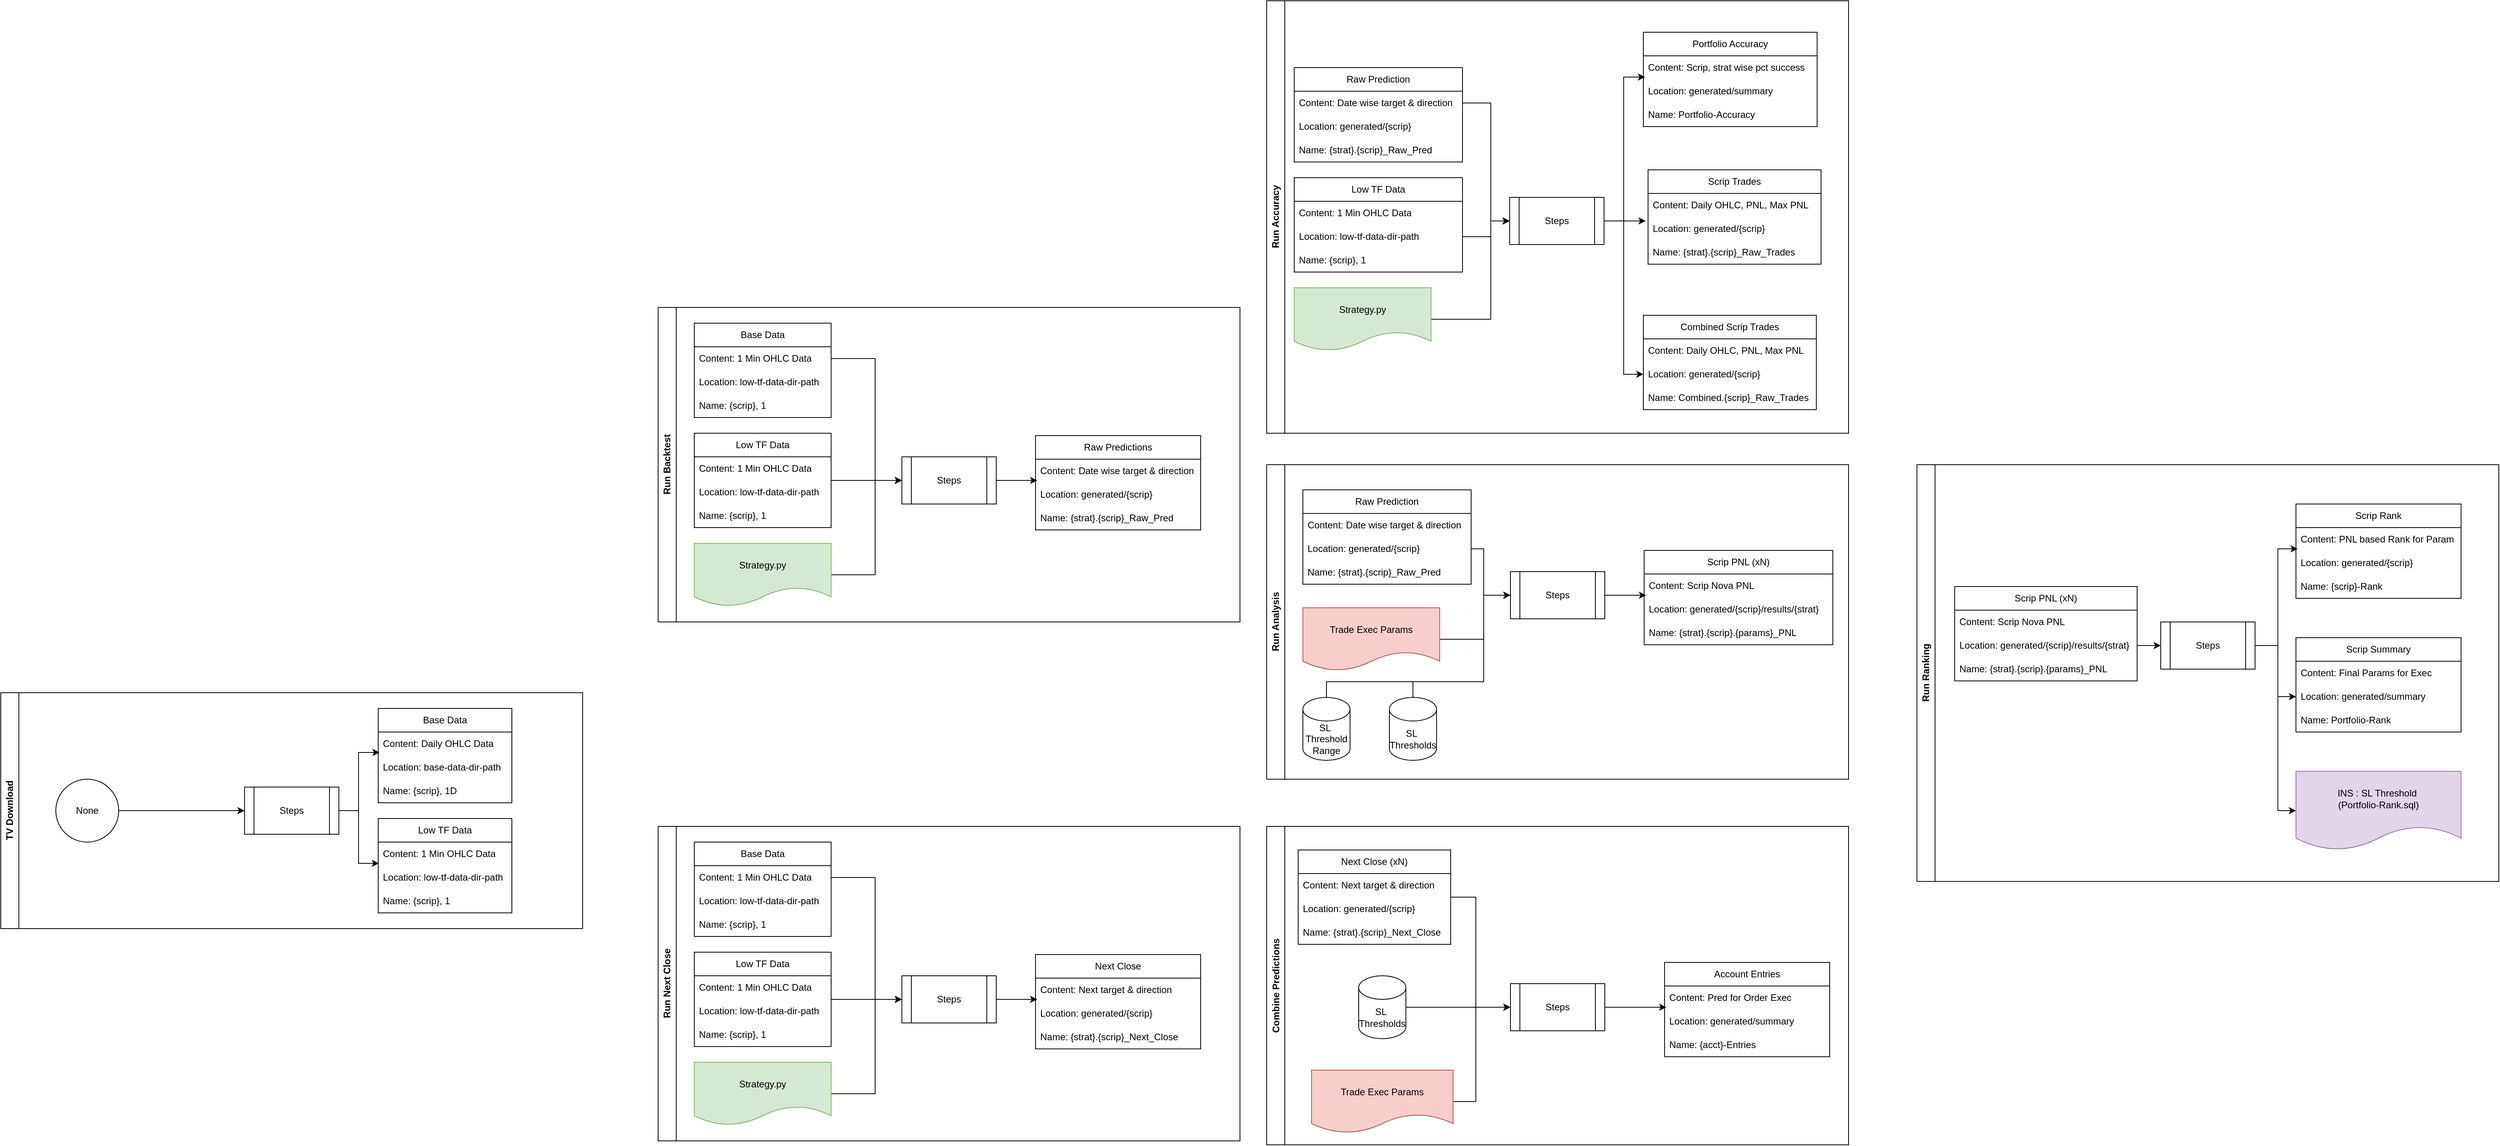 <mxfile version="22.0.8" type="github" pages="2">
  <diagram name="Trade Exec App" id="-jNobJOiH2ZBGITwDeoM">
    <mxGraphModel dx="1809" dy="2243" grid="1" gridSize="10" guides="1" tooltips="1" connect="1" arrows="1" fold="1" page="1" pageScale="1" pageWidth="827" pageHeight="1169" math="0" shadow="0">
      <root>
        <mxCell id="0" />
        <mxCell id="1" parent="0" />
        <mxCell id="wgQlKjgA8KwrXLoBbIsE-9" value="TV Download" style="swimlane;horizontal=0;whiteSpace=wrap;html=1;startSize=23;" parent="1" vertex="1">
          <mxGeometry x="44" y="330" width="740" height="300" as="geometry" />
        </mxCell>
        <mxCell id="wgQlKjgA8KwrXLoBbIsE-10" value="Base Data" style="swimlane;fontStyle=0;childLayout=stackLayout;horizontal=1;startSize=30;horizontalStack=0;resizeParent=1;resizeParentMax=0;resizeLast=0;collapsible=1;marginBottom=0;whiteSpace=wrap;html=1;" parent="wgQlKjgA8KwrXLoBbIsE-9" vertex="1">
          <mxGeometry x="480" y="20" width="170" height="120" as="geometry" />
        </mxCell>
        <mxCell id="wgQlKjgA8KwrXLoBbIsE-11" value="Content: Daily OHLC Data" style="text;strokeColor=none;fillColor=none;align=left;verticalAlign=middle;spacingLeft=4;spacingRight=4;overflow=hidden;points=[[0,0.5],[1,0.5]];portConstraint=eastwest;rotatable=0;whiteSpace=wrap;html=1;" parent="wgQlKjgA8KwrXLoBbIsE-10" vertex="1">
          <mxGeometry y="30" width="170" height="30" as="geometry" />
        </mxCell>
        <mxCell id="wgQlKjgA8KwrXLoBbIsE-12" value="Location:&amp;nbsp;base-data-dir-path" style="text;strokeColor=none;fillColor=none;align=left;verticalAlign=middle;spacingLeft=4;spacingRight=4;overflow=hidden;points=[[0,0.5],[1,0.5]];portConstraint=eastwest;rotatable=0;whiteSpace=wrap;html=1;" parent="wgQlKjgA8KwrXLoBbIsE-10" vertex="1">
          <mxGeometry y="60" width="170" height="30" as="geometry" />
        </mxCell>
        <mxCell id="wgQlKjgA8KwrXLoBbIsE-13" value="Name: {scrip}, 1D" style="text;strokeColor=none;fillColor=none;align=left;verticalAlign=middle;spacingLeft=4;spacingRight=4;overflow=hidden;points=[[0,0.5],[1,0.5]];portConstraint=eastwest;rotatable=0;whiteSpace=wrap;html=1;" parent="wgQlKjgA8KwrXLoBbIsE-10" vertex="1">
          <mxGeometry y="90" width="170" height="30" as="geometry" />
        </mxCell>
        <mxCell id="wgQlKjgA8KwrXLoBbIsE-14" value="Low TF Data" style="swimlane;fontStyle=0;childLayout=stackLayout;horizontal=1;startSize=30;horizontalStack=0;resizeParent=1;resizeParentMax=0;resizeLast=0;collapsible=1;marginBottom=0;whiteSpace=wrap;html=1;" parent="wgQlKjgA8KwrXLoBbIsE-9" vertex="1">
          <mxGeometry x="480" y="160" width="170" height="120" as="geometry" />
        </mxCell>
        <mxCell id="wgQlKjgA8KwrXLoBbIsE-15" value="Content: 1 Min OHLC Data" style="text;strokeColor=none;fillColor=none;align=left;verticalAlign=middle;spacingLeft=4;spacingRight=4;overflow=hidden;points=[[0,0.5],[1,0.5]];portConstraint=eastwest;rotatable=0;whiteSpace=wrap;html=1;" parent="wgQlKjgA8KwrXLoBbIsE-14" vertex="1">
          <mxGeometry y="30" width="170" height="30" as="geometry" />
        </mxCell>
        <mxCell id="wgQlKjgA8KwrXLoBbIsE-16" value="Location:&amp;nbsp;low-tf-data-dir-path" style="text;strokeColor=none;fillColor=none;align=left;verticalAlign=middle;spacingLeft=4;spacingRight=4;overflow=hidden;points=[[0,0.5],[1,0.5]];portConstraint=eastwest;rotatable=0;whiteSpace=wrap;html=1;" parent="wgQlKjgA8KwrXLoBbIsE-14" vertex="1">
          <mxGeometry y="60" width="170" height="30" as="geometry" />
        </mxCell>
        <mxCell id="wgQlKjgA8KwrXLoBbIsE-17" value="Name: {scrip}, 1" style="text;strokeColor=none;fillColor=none;align=left;verticalAlign=middle;spacingLeft=4;spacingRight=4;overflow=hidden;points=[[0,0.5],[1,0.5]];portConstraint=eastwest;rotatable=0;whiteSpace=wrap;html=1;" parent="wgQlKjgA8KwrXLoBbIsE-14" vertex="1">
          <mxGeometry y="90" width="170" height="30" as="geometry" />
        </mxCell>
        <mxCell id="wgQlKjgA8KwrXLoBbIsE-4" style="edgeStyle=orthogonalEdgeStyle;rounded=0;orthogonalLoop=1;jettySize=auto;html=1;entryX=0;entryY=0.5;entryDx=0;entryDy=0;" parent="wgQlKjgA8KwrXLoBbIsE-9" source="wgQlKjgA8KwrXLoBbIsE-3" target="wgQlKjgA8KwrXLoBbIsE-46" edge="1">
          <mxGeometry relative="1" as="geometry">
            <mxPoint x="326" y="150" as="targetPoint" />
          </mxGeometry>
        </mxCell>
        <mxCell id="wgQlKjgA8KwrXLoBbIsE-3" value="None" style="ellipse;whiteSpace=wrap;html=1;aspect=fixed;" parent="wgQlKjgA8KwrXLoBbIsE-9" vertex="1">
          <mxGeometry x="70" y="110" width="80" height="80" as="geometry" />
        </mxCell>
        <mxCell id="wgQlKjgA8KwrXLoBbIsE-44" style="edgeStyle=orthogonalEdgeStyle;rounded=0;orthogonalLoop=1;jettySize=auto;html=1;exitX=1;exitY=0.5;exitDx=0;exitDy=0;entryX=0.01;entryY=0.867;entryDx=0;entryDy=0;entryPerimeter=0;" parent="wgQlKjgA8KwrXLoBbIsE-9" source="wgQlKjgA8KwrXLoBbIsE-46" target="wgQlKjgA8KwrXLoBbIsE-11" edge="1">
          <mxGeometry relative="1" as="geometry">
            <mxPoint x="455" y="50" as="targetPoint" />
          </mxGeometry>
        </mxCell>
        <mxCell id="wgQlKjgA8KwrXLoBbIsE-45" style="edgeStyle=orthogonalEdgeStyle;rounded=0;orthogonalLoop=1;jettySize=auto;html=1;exitX=1;exitY=0.5;exitDx=0;exitDy=0;entryX=0.005;entryY=-0.1;entryDx=0;entryDy=0;entryPerimeter=0;" parent="wgQlKjgA8KwrXLoBbIsE-9" source="wgQlKjgA8KwrXLoBbIsE-46" target="wgQlKjgA8KwrXLoBbIsE-16" edge="1">
          <mxGeometry relative="1" as="geometry">
            <mxPoint x="426" y="240" as="targetPoint" />
          </mxGeometry>
        </mxCell>
        <mxCell id="wgQlKjgA8KwrXLoBbIsE-46" value="Steps" style="shape=process;whiteSpace=wrap;html=1;backgroundOutline=1;" parent="wgQlKjgA8KwrXLoBbIsE-9" vertex="1">
          <mxGeometry x="310" y="120" width="120" height="60" as="geometry" />
        </mxCell>
        <mxCell id="wgQlKjgA8KwrXLoBbIsE-20" value="Run Backtest" style="swimlane;horizontal=0;whiteSpace=wrap;html=1;startSize=23;" parent="1" vertex="1">
          <mxGeometry x="880" y="-160" width="740" height="400" as="geometry" />
        </mxCell>
        <mxCell id="wgQlKjgA8KwrXLoBbIsE-21" value="Raw Predictions" style="swimlane;fontStyle=0;childLayout=stackLayout;horizontal=1;startSize=30;horizontalStack=0;resizeParent=1;resizeParentMax=0;resizeLast=0;collapsible=1;marginBottom=0;whiteSpace=wrap;html=1;" parent="wgQlKjgA8KwrXLoBbIsE-20" vertex="1">
          <mxGeometry x="480" y="163" width="210" height="120" as="geometry" />
        </mxCell>
        <mxCell id="wgQlKjgA8KwrXLoBbIsE-22" value="Content: Date wise target &amp;amp; direction" style="text;strokeColor=none;fillColor=none;align=left;verticalAlign=middle;spacingLeft=4;spacingRight=4;overflow=hidden;points=[[0,0.5],[1,0.5]];portConstraint=eastwest;rotatable=0;whiteSpace=wrap;html=1;" parent="wgQlKjgA8KwrXLoBbIsE-21" vertex="1">
          <mxGeometry y="30" width="210" height="30" as="geometry" />
        </mxCell>
        <mxCell id="wgQlKjgA8KwrXLoBbIsE-23" value="Location: generated/{scrip}" style="text;strokeColor=none;fillColor=none;align=left;verticalAlign=middle;spacingLeft=4;spacingRight=4;overflow=hidden;points=[[0,0.5],[1,0.5]];portConstraint=eastwest;rotatable=0;whiteSpace=wrap;html=1;" parent="wgQlKjgA8KwrXLoBbIsE-21" vertex="1">
          <mxGeometry y="60" width="210" height="30" as="geometry" />
        </mxCell>
        <mxCell id="wgQlKjgA8KwrXLoBbIsE-24" value="Name: {strat}.{scrip}_Raw_Pred" style="text;strokeColor=none;fillColor=none;align=left;verticalAlign=middle;spacingLeft=4;spacingRight=4;overflow=hidden;points=[[0,0.5],[1,0.5]];portConstraint=eastwest;rotatable=0;whiteSpace=wrap;html=1;" parent="wgQlKjgA8KwrXLoBbIsE-21" vertex="1">
          <mxGeometry y="90" width="210" height="30" as="geometry" />
        </mxCell>
        <mxCell id="wgQlKjgA8KwrXLoBbIsE-29" style="edgeStyle=orthogonalEdgeStyle;rounded=0;orthogonalLoop=1;jettySize=auto;html=1;entryX=0.01;entryY=-0.1;entryDx=0;entryDy=0;exitX=1;exitY=0.5;exitDx=0;exitDy=0;entryPerimeter=0;" parent="wgQlKjgA8KwrXLoBbIsE-20" source="wgQlKjgA8KwrXLoBbIsE-31" target="wgQlKjgA8KwrXLoBbIsE-23" edge="1">
          <mxGeometry relative="1" as="geometry" />
        </mxCell>
        <mxCell id="wgQlKjgA8KwrXLoBbIsE-31" value="Steps" style="shape=process;whiteSpace=wrap;html=1;backgroundOutline=1;" parent="wgQlKjgA8KwrXLoBbIsE-20" vertex="1">
          <mxGeometry x="310" y="190" width="120" height="60" as="geometry" />
        </mxCell>
        <mxCell id="wgQlKjgA8KwrXLoBbIsE-34" value="Base Data" style="swimlane;fontStyle=0;childLayout=stackLayout;horizontal=1;startSize=30;horizontalStack=0;resizeParent=1;resizeParentMax=0;resizeLast=0;collapsible=1;marginBottom=0;whiteSpace=wrap;html=1;" parent="wgQlKjgA8KwrXLoBbIsE-20" vertex="1">
          <mxGeometry x="46" y="20" width="174" height="120" as="geometry" />
        </mxCell>
        <mxCell id="wgQlKjgA8KwrXLoBbIsE-35" value="Content: 1 Min OHLC Data" style="text;strokeColor=none;fillColor=none;align=left;verticalAlign=middle;spacingLeft=4;spacingRight=4;overflow=hidden;points=[[0,0.5],[1,0.5]];portConstraint=eastwest;rotatable=0;whiteSpace=wrap;html=1;" parent="wgQlKjgA8KwrXLoBbIsE-34" vertex="1">
          <mxGeometry y="30" width="174" height="30" as="geometry" />
        </mxCell>
        <mxCell id="wgQlKjgA8KwrXLoBbIsE-36" value="Location:&amp;nbsp;low-tf-data-dir-path" style="text;strokeColor=none;fillColor=none;align=left;verticalAlign=middle;spacingLeft=4;spacingRight=4;overflow=hidden;points=[[0,0.5],[1,0.5]];portConstraint=eastwest;rotatable=0;whiteSpace=wrap;html=1;" parent="wgQlKjgA8KwrXLoBbIsE-34" vertex="1">
          <mxGeometry y="60" width="174" height="30" as="geometry" />
        </mxCell>
        <mxCell id="wgQlKjgA8KwrXLoBbIsE-37" value="Name: {scrip}, 1" style="text;strokeColor=none;fillColor=none;align=left;verticalAlign=middle;spacingLeft=4;spacingRight=4;overflow=hidden;points=[[0,0.5],[1,0.5]];portConstraint=eastwest;rotatable=0;whiteSpace=wrap;html=1;" parent="wgQlKjgA8KwrXLoBbIsE-34" vertex="1">
          <mxGeometry y="90" width="174" height="30" as="geometry" />
        </mxCell>
        <mxCell id="wgQlKjgA8KwrXLoBbIsE-38" value="Low TF Data" style="swimlane;fontStyle=0;childLayout=stackLayout;horizontal=1;startSize=30;horizontalStack=0;resizeParent=1;resizeParentMax=0;resizeLast=0;collapsible=1;marginBottom=0;whiteSpace=wrap;html=1;" parent="wgQlKjgA8KwrXLoBbIsE-20" vertex="1">
          <mxGeometry x="46" y="160" width="174" height="120" as="geometry" />
        </mxCell>
        <mxCell id="wgQlKjgA8KwrXLoBbIsE-39" value="Content: 1 Min OHLC Data" style="text;strokeColor=none;fillColor=none;align=left;verticalAlign=middle;spacingLeft=4;spacingRight=4;overflow=hidden;points=[[0,0.5],[1,0.5]];portConstraint=eastwest;rotatable=0;whiteSpace=wrap;html=1;" parent="wgQlKjgA8KwrXLoBbIsE-38" vertex="1">
          <mxGeometry y="30" width="174" height="30" as="geometry" />
        </mxCell>
        <mxCell id="wgQlKjgA8KwrXLoBbIsE-40" value="Location:&amp;nbsp;low-tf-data-dir-path" style="text;strokeColor=none;fillColor=none;align=left;verticalAlign=middle;spacingLeft=4;spacingRight=4;overflow=hidden;points=[[0,0.5],[1,0.5]];portConstraint=eastwest;rotatable=0;whiteSpace=wrap;html=1;" parent="wgQlKjgA8KwrXLoBbIsE-38" vertex="1">
          <mxGeometry y="60" width="174" height="30" as="geometry" />
        </mxCell>
        <mxCell id="wgQlKjgA8KwrXLoBbIsE-41" value="Name: {scrip}, 1" style="text;strokeColor=none;fillColor=none;align=left;verticalAlign=middle;spacingLeft=4;spacingRight=4;overflow=hidden;points=[[0,0.5],[1,0.5]];portConstraint=eastwest;rotatable=0;whiteSpace=wrap;html=1;" parent="wgQlKjgA8KwrXLoBbIsE-38" vertex="1">
          <mxGeometry y="90" width="174" height="30" as="geometry" />
        </mxCell>
        <mxCell id="wgQlKjgA8KwrXLoBbIsE-42" style="edgeStyle=orthogonalEdgeStyle;rounded=0;orthogonalLoop=1;jettySize=auto;html=1;entryX=0;entryY=0.5;entryDx=0;entryDy=0;" parent="wgQlKjgA8KwrXLoBbIsE-20" source="wgQlKjgA8KwrXLoBbIsE-35" target="wgQlKjgA8KwrXLoBbIsE-31" edge="1">
          <mxGeometry relative="1" as="geometry">
            <Array as="points">
              <mxPoint x="276" y="65" />
              <mxPoint x="276" y="220" />
            </Array>
          </mxGeometry>
        </mxCell>
        <mxCell id="wgQlKjgA8KwrXLoBbIsE-43" style="edgeStyle=orthogonalEdgeStyle;rounded=0;orthogonalLoop=1;jettySize=auto;html=1;entryX=0;entryY=0.5;entryDx=0;entryDy=0;" parent="wgQlKjgA8KwrXLoBbIsE-20" source="wgQlKjgA8KwrXLoBbIsE-40" target="wgQlKjgA8KwrXLoBbIsE-31" edge="1">
          <mxGeometry relative="1" as="geometry">
            <Array as="points">
              <mxPoint x="246" y="220" />
              <mxPoint x="246" y="220" />
            </Array>
          </mxGeometry>
        </mxCell>
        <mxCell id="wgQlKjgA8KwrXLoBbIsE-48" style="edgeStyle=orthogonalEdgeStyle;rounded=0;orthogonalLoop=1;jettySize=auto;html=1;entryX=0;entryY=0.5;entryDx=0;entryDy=0;exitX=1;exitY=0.5;exitDx=0;exitDy=0;" parent="wgQlKjgA8KwrXLoBbIsE-20" source="wgQlKjgA8KwrXLoBbIsE-47" target="wgQlKjgA8KwrXLoBbIsE-31" edge="1">
          <mxGeometry relative="1" as="geometry">
            <Array as="points">
              <mxPoint x="276" y="340" />
              <mxPoint x="276" y="220" />
            </Array>
          </mxGeometry>
        </mxCell>
        <mxCell id="wgQlKjgA8KwrXLoBbIsE-47" value="Strategy.py" style="shape=document;whiteSpace=wrap;html=1;boundedLbl=1;fillColor=#d5e8d4;strokeColor=#82b366;" parent="wgQlKjgA8KwrXLoBbIsE-20" vertex="1">
          <mxGeometry x="46" y="300" width="174" height="80" as="geometry" />
        </mxCell>
        <mxCell id="wgQlKjgA8KwrXLoBbIsE-69" value="Run Next Close" style="swimlane;horizontal=0;whiteSpace=wrap;html=1;startSize=23;" parent="1" vertex="1">
          <mxGeometry x="880" y="500" width="740" height="400" as="geometry" />
        </mxCell>
        <mxCell id="wgQlKjgA8KwrXLoBbIsE-70" value="Next Close" style="swimlane;fontStyle=0;childLayout=stackLayout;horizontal=1;startSize=30;horizontalStack=0;resizeParent=1;resizeParentMax=0;resizeLast=0;collapsible=1;marginBottom=0;whiteSpace=wrap;html=1;" parent="wgQlKjgA8KwrXLoBbIsE-69" vertex="1">
          <mxGeometry x="480" y="163" width="210" height="120" as="geometry" />
        </mxCell>
        <mxCell id="wgQlKjgA8KwrXLoBbIsE-71" value="Content: Next target &amp;amp; direction" style="text;strokeColor=none;fillColor=none;align=left;verticalAlign=middle;spacingLeft=4;spacingRight=4;overflow=hidden;points=[[0,0.5],[1,0.5]];portConstraint=eastwest;rotatable=0;whiteSpace=wrap;html=1;" parent="wgQlKjgA8KwrXLoBbIsE-70" vertex="1">
          <mxGeometry y="30" width="210" height="30" as="geometry" />
        </mxCell>
        <mxCell id="wgQlKjgA8KwrXLoBbIsE-72" value="Location: generated/{scrip}" style="text;strokeColor=none;fillColor=none;align=left;verticalAlign=middle;spacingLeft=4;spacingRight=4;overflow=hidden;points=[[0,0.5],[1,0.5]];portConstraint=eastwest;rotatable=0;whiteSpace=wrap;html=1;" parent="wgQlKjgA8KwrXLoBbIsE-70" vertex="1">
          <mxGeometry y="60" width="210" height="30" as="geometry" />
        </mxCell>
        <mxCell id="wgQlKjgA8KwrXLoBbIsE-73" value="Name: {strat}.{scrip}_Next_Close" style="text;strokeColor=none;fillColor=none;align=left;verticalAlign=middle;spacingLeft=4;spacingRight=4;overflow=hidden;points=[[0,0.5],[1,0.5]];portConstraint=eastwest;rotatable=0;whiteSpace=wrap;html=1;" parent="wgQlKjgA8KwrXLoBbIsE-70" vertex="1">
          <mxGeometry y="90" width="210" height="30" as="geometry" />
        </mxCell>
        <mxCell id="wgQlKjgA8KwrXLoBbIsE-74" style="edgeStyle=orthogonalEdgeStyle;rounded=0;orthogonalLoop=1;jettySize=auto;html=1;entryX=0.01;entryY=-0.1;entryDx=0;entryDy=0;exitX=1;exitY=0.5;exitDx=0;exitDy=0;entryPerimeter=0;" parent="wgQlKjgA8KwrXLoBbIsE-69" source="wgQlKjgA8KwrXLoBbIsE-75" target="wgQlKjgA8KwrXLoBbIsE-72" edge="1">
          <mxGeometry relative="1" as="geometry" />
        </mxCell>
        <mxCell id="wgQlKjgA8KwrXLoBbIsE-75" value="Steps" style="shape=process;whiteSpace=wrap;html=1;backgroundOutline=1;" parent="wgQlKjgA8KwrXLoBbIsE-69" vertex="1">
          <mxGeometry x="310" y="190" width="120" height="60" as="geometry" />
        </mxCell>
        <mxCell id="wgQlKjgA8KwrXLoBbIsE-76" value="Base Data" style="swimlane;fontStyle=0;childLayout=stackLayout;horizontal=1;startSize=30;horizontalStack=0;resizeParent=1;resizeParentMax=0;resizeLast=0;collapsible=1;marginBottom=0;whiteSpace=wrap;html=1;" parent="wgQlKjgA8KwrXLoBbIsE-69" vertex="1">
          <mxGeometry x="46" y="20" width="174" height="120" as="geometry" />
        </mxCell>
        <mxCell id="wgQlKjgA8KwrXLoBbIsE-77" value="Content: 1 Min OHLC Data" style="text;strokeColor=none;fillColor=none;align=left;verticalAlign=middle;spacingLeft=4;spacingRight=4;overflow=hidden;points=[[0,0.5],[1,0.5]];portConstraint=eastwest;rotatable=0;whiteSpace=wrap;html=1;" parent="wgQlKjgA8KwrXLoBbIsE-76" vertex="1">
          <mxGeometry y="30" width="174" height="30" as="geometry" />
        </mxCell>
        <mxCell id="wgQlKjgA8KwrXLoBbIsE-78" value="Location:&amp;nbsp;low-tf-data-dir-path" style="text;strokeColor=none;fillColor=none;align=left;verticalAlign=middle;spacingLeft=4;spacingRight=4;overflow=hidden;points=[[0,0.5],[1,0.5]];portConstraint=eastwest;rotatable=0;whiteSpace=wrap;html=1;" parent="wgQlKjgA8KwrXLoBbIsE-76" vertex="1">
          <mxGeometry y="60" width="174" height="30" as="geometry" />
        </mxCell>
        <mxCell id="wgQlKjgA8KwrXLoBbIsE-79" value="Name: {scrip}, 1" style="text;strokeColor=none;fillColor=none;align=left;verticalAlign=middle;spacingLeft=4;spacingRight=4;overflow=hidden;points=[[0,0.5],[1,0.5]];portConstraint=eastwest;rotatable=0;whiteSpace=wrap;html=1;" parent="wgQlKjgA8KwrXLoBbIsE-76" vertex="1">
          <mxGeometry y="90" width="174" height="30" as="geometry" />
        </mxCell>
        <mxCell id="wgQlKjgA8KwrXLoBbIsE-80" value="Low TF Data" style="swimlane;fontStyle=0;childLayout=stackLayout;horizontal=1;startSize=30;horizontalStack=0;resizeParent=1;resizeParentMax=0;resizeLast=0;collapsible=1;marginBottom=0;whiteSpace=wrap;html=1;" parent="wgQlKjgA8KwrXLoBbIsE-69" vertex="1">
          <mxGeometry x="46" y="160" width="174" height="120" as="geometry" />
        </mxCell>
        <mxCell id="wgQlKjgA8KwrXLoBbIsE-81" value="Content: 1 Min OHLC Data" style="text;strokeColor=none;fillColor=none;align=left;verticalAlign=middle;spacingLeft=4;spacingRight=4;overflow=hidden;points=[[0,0.5],[1,0.5]];portConstraint=eastwest;rotatable=0;whiteSpace=wrap;html=1;" parent="wgQlKjgA8KwrXLoBbIsE-80" vertex="1">
          <mxGeometry y="30" width="174" height="30" as="geometry" />
        </mxCell>
        <mxCell id="wgQlKjgA8KwrXLoBbIsE-82" value="Location:&amp;nbsp;low-tf-data-dir-path" style="text;strokeColor=none;fillColor=none;align=left;verticalAlign=middle;spacingLeft=4;spacingRight=4;overflow=hidden;points=[[0,0.5],[1,0.5]];portConstraint=eastwest;rotatable=0;whiteSpace=wrap;html=1;" parent="wgQlKjgA8KwrXLoBbIsE-80" vertex="1">
          <mxGeometry y="60" width="174" height="30" as="geometry" />
        </mxCell>
        <mxCell id="wgQlKjgA8KwrXLoBbIsE-83" value="Name: {scrip}, 1" style="text;strokeColor=none;fillColor=none;align=left;verticalAlign=middle;spacingLeft=4;spacingRight=4;overflow=hidden;points=[[0,0.5],[1,0.5]];portConstraint=eastwest;rotatable=0;whiteSpace=wrap;html=1;" parent="wgQlKjgA8KwrXLoBbIsE-80" vertex="1">
          <mxGeometry y="90" width="174" height="30" as="geometry" />
        </mxCell>
        <mxCell id="wgQlKjgA8KwrXLoBbIsE-84" style="edgeStyle=orthogonalEdgeStyle;rounded=0;orthogonalLoop=1;jettySize=auto;html=1;entryX=0;entryY=0.5;entryDx=0;entryDy=0;" parent="wgQlKjgA8KwrXLoBbIsE-69" source="wgQlKjgA8KwrXLoBbIsE-77" target="wgQlKjgA8KwrXLoBbIsE-75" edge="1">
          <mxGeometry relative="1" as="geometry">
            <Array as="points">
              <mxPoint x="276" y="65" />
              <mxPoint x="276" y="220" />
            </Array>
          </mxGeometry>
        </mxCell>
        <mxCell id="wgQlKjgA8KwrXLoBbIsE-85" style="edgeStyle=orthogonalEdgeStyle;rounded=0;orthogonalLoop=1;jettySize=auto;html=1;entryX=0;entryY=0.5;entryDx=0;entryDy=0;" parent="wgQlKjgA8KwrXLoBbIsE-69" source="wgQlKjgA8KwrXLoBbIsE-82" target="wgQlKjgA8KwrXLoBbIsE-75" edge="1">
          <mxGeometry relative="1" as="geometry">
            <Array as="points">
              <mxPoint x="246" y="220" />
              <mxPoint x="246" y="220" />
            </Array>
          </mxGeometry>
        </mxCell>
        <mxCell id="wgQlKjgA8KwrXLoBbIsE-86" style="edgeStyle=orthogonalEdgeStyle;rounded=0;orthogonalLoop=1;jettySize=auto;html=1;entryX=0;entryY=0.5;entryDx=0;entryDy=0;exitX=1;exitY=0.5;exitDx=0;exitDy=0;" parent="wgQlKjgA8KwrXLoBbIsE-69" source="wgQlKjgA8KwrXLoBbIsE-87" target="wgQlKjgA8KwrXLoBbIsE-75" edge="1">
          <mxGeometry relative="1" as="geometry">
            <Array as="points">
              <mxPoint x="276" y="340" />
              <mxPoint x="276" y="220" />
            </Array>
          </mxGeometry>
        </mxCell>
        <mxCell id="wgQlKjgA8KwrXLoBbIsE-87" value="Strategy.py" style="shape=document;whiteSpace=wrap;html=1;boundedLbl=1;fillColor=#d5e8d4;strokeColor=#82b366;" parent="wgQlKjgA8KwrXLoBbIsE-69" vertex="1">
          <mxGeometry x="46" y="300" width="174" height="80" as="geometry" />
        </mxCell>
        <mxCell id="wgQlKjgA8KwrXLoBbIsE-88" value="Combine Predictions" style="swimlane;horizontal=0;whiteSpace=wrap;html=1;startSize=23;" parent="1" vertex="1">
          <mxGeometry x="1654" y="500" width="740" height="405" as="geometry" />
        </mxCell>
        <mxCell id="wgQlKjgA8KwrXLoBbIsE-89" value="Account Entries" style="swimlane;fontStyle=0;childLayout=stackLayout;horizontal=1;startSize=30;horizontalStack=0;resizeParent=1;resizeParentMax=0;resizeLast=0;collapsible=1;marginBottom=0;whiteSpace=wrap;html=1;" parent="wgQlKjgA8KwrXLoBbIsE-88" vertex="1">
          <mxGeometry x="506" y="173" width="210" height="120" as="geometry" />
        </mxCell>
        <mxCell id="wgQlKjgA8KwrXLoBbIsE-90" value="Content: Pred for Order Exec" style="text;strokeColor=none;fillColor=none;align=left;verticalAlign=middle;spacingLeft=4;spacingRight=4;overflow=hidden;points=[[0,0.5],[1,0.5]];portConstraint=eastwest;rotatable=0;whiteSpace=wrap;html=1;" parent="wgQlKjgA8KwrXLoBbIsE-89" vertex="1">
          <mxGeometry y="30" width="210" height="30" as="geometry" />
        </mxCell>
        <mxCell id="wgQlKjgA8KwrXLoBbIsE-91" value="Location: generated/summary" style="text;strokeColor=none;fillColor=none;align=left;verticalAlign=middle;spacingLeft=4;spacingRight=4;overflow=hidden;points=[[0,0.5],[1,0.5]];portConstraint=eastwest;rotatable=0;whiteSpace=wrap;html=1;" parent="wgQlKjgA8KwrXLoBbIsE-89" vertex="1">
          <mxGeometry y="60" width="210" height="30" as="geometry" />
        </mxCell>
        <mxCell id="wgQlKjgA8KwrXLoBbIsE-92" value="Name: {acct}-Entries" style="text;strokeColor=none;fillColor=none;align=left;verticalAlign=middle;spacingLeft=4;spacingRight=4;overflow=hidden;points=[[0,0.5],[1,0.5]];portConstraint=eastwest;rotatable=0;whiteSpace=wrap;html=1;" parent="wgQlKjgA8KwrXLoBbIsE-89" vertex="1">
          <mxGeometry y="90" width="210" height="30" as="geometry" />
        </mxCell>
        <mxCell id="wgQlKjgA8KwrXLoBbIsE-93" style="edgeStyle=orthogonalEdgeStyle;rounded=0;orthogonalLoop=1;jettySize=auto;html=1;entryX=0.01;entryY=-0.1;entryDx=0;entryDy=0;exitX=1;exitY=0.5;exitDx=0;exitDy=0;entryPerimeter=0;" parent="wgQlKjgA8KwrXLoBbIsE-88" source="wgQlKjgA8KwrXLoBbIsE-94" target="wgQlKjgA8KwrXLoBbIsE-91" edge="1">
          <mxGeometry relative="1" as="geometry" />
        </mxCell>
        <mxCell id="wgQlKjgA8KwrXLoBbIsE-94" value="Steps" style="shape=process;whiteSpace=wrap;html=1;backgroundOutline=1;" parent="wgQlKjgA8KwrXLoBbIsE-88" vertex="1">
          <mxGeometry x="310" y="200" width="120" height="60" as="geometry" />
        </mxCell>
        <mxCell id="wgQlKjgA8KwrXLoBbIsE-99" value="Next Close (xN)" style="swimlane;fontStyle=0;childLayout=stackLayout;horizontal=1;startSize=30;horizontalStack=0;resizeParent=1;resizeParentMax=0;resizeLast=0;collapsible=1;marginBottom=0;whiteSpace=wrap;html=1;" parent="wgQlKjgA8KwrXLoBbIsE-88" vertex="1">
          <mxGeometry x="40" y="30" width="194" height="120" as="geometry" />
        </mxCell>
        <mxCell id="wgQlKjgA8KwrXLoBbIsE-100" value="Content: Next target &amp;amp; direction" style="text;strokeColor=none;fillColor=none;align=left;verticalAlign=middle;spacingLeft=4;spacingRight=4;overflow=hidden;points=[[0,0.5],[1,0.5]];portConstraint=eastwest;rotatable=0;whiteSpace=wrap;html=1;" parent="wgQlKjgA8KwrXLoBbIsE-99" vertex="1">
          <mxGeometry y="30" width="194" height="30" as="geometry" />
        </mxCell>
        <mxCell id="wgQlKjgA8KwrXLoBbIsE-101" value="Location: generated/{scrip}" style="text;strokeColor=none;fillColor=none;align=left;verticalAlign=middle;spacingLeft=4;spacingRight=4;overflow=hidden;points=[[0,0.5],[1,0.5]];portConstraint=eastwest;rotatable=0;whiteSpace=wrap;html=1;" parent="wgQlKjgA8KwrXLoBbIsE-99" vertex="1">
          <mxGeometry y="60" width="194" height="30" as="geometry" />
        </mxCell>
        <mxCell id="wgQlKjgA8KwrXLoBbIsE-102" value="Name: {strat}.{scrip}_Next_Close" style="text;strokeColor=none;fillColor=none;align=left;verticalAlign=middle;spacingLeft=4;spacingRight=4;overflow=hidden;points=[[0,0.5],[1,0.5]];portConstraint=eastwest;rotatable=0;whiteSpace=wrap;html=1;" parent="wgQlKjgA8KwrXLoBbIsE-99" vertex="1">
          <mxGeometry y="90" width="194" height="30" as="geometry" />
        </mxCell>
        <mxCell id="wgQlKjgA8KwrXLoBbIsE-104" style="edgeStyle=orthogonalEdgeStyle;rounded=0;orthogonalLoop=1;jettySize=auto;html=1;entryX=0;entryY=0.5;entryDx=0;entryDy=0;" parent="wgQlKjgA8KwrXLoBbIsE-88" source="wgQlKjgA8KwrXLoBbIsE-101" target="wgQlKjgA8KwrXLoBbIsE-94" edge="1">
          <mxGeometry relative="1" as="geometry">
            <Array as="points">
              <mxPoint x="266" y="90" />
              <mxPoint x="266" y="230" />
            </Array>
          </mxGeometry>
        </mxCell>
        <mxCell id="wgQlKjgA8KwrXLoBbIsE-108" style="edgeStyle=orthogonalEdgeStyle;rounded=0;orthogonalLoop=1;jettySize=auto;html=1;entryX=0;entryY=0.5;entryDx=0;entryDy=0;" parent="wgQlKjgA8KwrXLoBbIsE-88" source="wgQlKjgA8KwrXLoBbIsE-107" target="wgQlKjgA8KwrXLoBbIsE-94" edge="1">
          <mxGeometry relative="1" as="geometry">
            <Array as="points">
              <mxPoint x="296" y="230" />
              <mxPoint x="296" y="230" />
            </Array>
          </mxGeometry>
        </mxCell>
        <mxCell id="wgQlKjgA8KwrXLoBbIsE-107" value="SL&amp;nbsp;&lt;br&gt;Thresholds" style="shape=cylinder3;whiteSpace=wrap;html=1;boundedLbl=1;backgroundOutline=1;size=15;" parent="wgQlKjgA8KwrXLoBbIsE-88" vertex="1">
          <mxGeometry x="117" y="190" width="60" height="80" as="geometry" />
        </mxCell>
        <mxCell id="wgQlKjgA8KwrXLoBbIsE-110" style="edgeStyle=orthogonalEdgeStyle;rounded=0;orthogonalLoop=1;jettySize=auto;html=1;entryX=0;entryY=0.5;entryDx=0;entryDy=0;" parent="wgQlKjgA8KwrXLoBbIsE-88" source="wgQlKjgA8KwrXLoBbIsE-109" target="wgQlKjgA8KwrXLoBbIsE-94" edge="1">
          <mxGeometry relative="1" as="geometry">
            <Array as="points">
              <mxPoint x="266" y="350" />
              <mxPoint x="266" y="230" />
            </Array>
          </mxGeometry>
        </mxCell>
        <mxCell id="wgQlKjgA8KwrXLoBbIsE-109" value="Trade&amp;nbsp;Exec Params" style="shape=document;whiteSpace=wrap;html=1;boundedLbl=1;align=center;fillColor=#f8cecc;strokeColor=#b85450;" parent="wgQlKjgA8KwrXLoBbIsE-88" vertex="1">
          <mxGeometry x="57" y="310" width="180" height="80" as="geometry" />
        </mxCell>
        <mxCell id="wgQlKjgA8KwrXLoBbIsE-111" value="Run Analysis" style="swimlane;horizontal=0;whiteSpace=wrap;html=1;startSize=23;" parent="1" vertex="1">
          <mxGeometry x="1654" y="40" width="740" height="400" as="geometry" />
        </mxCell>
        <mxCell id="wgQlKjgA8KwrXLoBbIsE-112" value="Scrip PNL (xN)" style="swimlane;fontStyle=0;childLayout=stackLayout;horizontal=1;startSize=30;horizontalStack=0;resizeParent=1;resizeParentMax=0;resizeLast=0;collapsible=1;marginBottom=0;whiteSpace=wrap;html=1;" parent="wgQlKjgA8KwrXLoBbIsE-111" vertex="1">
          <mxGeometry x="480" y="109" width="240" height="120" as="geometry" />
        </mxCell>
        <mxCell id="wgQlKjgA8KwrXLoBbIsE-113" value="Content: Scrip Nova PNL&amp;nbsp;" style="text;strokeColor=none;fillColor=none;align=left;verticalAlign=middle;spacingLeft=4;spacingRight=4;overflow=hidden;points=[[0,0.5],[1,0.5]];portConstraint=eastwest;rotatable=0;whiteSpace=wrap;html=1;" parent="wgQlKjgA8KwrXLoBbIsE-112" vertex="1">
          <mxGeometry y="30" width="240" height="30" as="geometry" />
        </mxCell>
        <mxCell id="wgQlKjgA8KwrXLoBbIsE-114" value="Location: generated/{scrip}/results/{strat}" style="text;strokeColor=none;fillColor=none;align=left;verticalAlign=middle;spacingLeft=4;spacingRight=4;overflow=hidden;points=[[0,0.5],[1,0.5]];portConstraint=eastwest;rotatable=0;whiteSpace=wrap;html=1;" parent="wgQlKjgA8KwrXLoBbIsE-112" vertex="1">
          <mxGeometry y="60" width="240" height="30" as="geometry" />
        </mxCell>
        <mxCell id="wgQlKjgA8KwrXLoBbIsE-115" value="Name: {strat}.{scrip}.{params}_PNL" style="text;strokeColor=none;fillColor=none;align=left;verticalAlign=middle;spacingLeft=4;spacingRight=4;overflow=hidden;points=[[0,0.5],[1,0.5]];portConstraint=eastwest;rotatable=0;whiteSpace=wrap;html=1;" parent="wgQlKjgA8KwrXLoBbIsE-112" vertex="1">
          <mxGeometry y="90" width="240" height="30" as="geometry" />
        </mxCell>
        <mxCell id="wgQlKjgA8KwrXLoBbIsE-116" style="edgeStyle=orthogonalEdgeStyle;rounded=0;orthogonalLoop=1;jettySize=auto;html=1;entryX=0.01;entryY=-0.1;entryDx=0;entryDy=0;exitX=1;exitY=0.5;exitDx=0;exitDy=0;entryPerimeter=0;" parent="wgQlKjgA8KwrXLoBbIsE-111" source="wgQlKjgA8KwrXLoBbIsE-117" target="wgQlKjgA8KwrXLoBbIsE-114" edge="1">
          <mxGeometry relative="1" as="geometry" />
        </mxCell>
        <mxCell id="wgQlKjgA8KwrXLoBbIsE-117" value="Steps" style="shape=process;whiteSpace=wrap;html=1;backgroundOutline=1;" parent="wgQlKjgA8KwrXLoBbIsE-111" vertex="1">
          <mxGeometry x="310" y="136" width="120" height="60" as="geometry" />
        </mxCell>
        <mxCell id="wgQlKjgA8KwrXLoBbIsE-118" value="Raw Prediction" style="swimlane;fontStyle=0;childLayout=stackLayout;horizontal=1;startSize=30;horizontalStack=0;resizeParent=1;resizeParentMax=0;resizeLast=0;collapsible=1;marginBottom=0;whiteSpace=wrap;html=1;" parent="wgQlKjgA8KwrXLoBbIsE-111" vertex="1">
          <mxGeometry x="46" y="32" width="214" height="120" as="geometry" />
        </mxCell>
        <mxCell id="wgQlKjgA8KwrXLoBbIsE-119" value="Content: Date wise target &amp;amp; direction" style="text;strokeColor=none;fillColor=none;align=left;verticalAlign=middle;spacingLeft=4;spacingRight=4;overflow=hidden;points=[[0,0.5],[1,0.5]];portConstraint=eastwest;rotatable=0;whiteSpace=wrap;html=1;" parent="wgQlKjgA8KwrXLoBbIsE-118" vertex="1">
          <mxGeometry y="30" width="214" height="30" as="geometry" />
        </mxCell>
        <mxCell id="wgQlKjgA8KwrXLoBbIsE-120" value="Location: generated/{scrip}" style="text;strokeColor=none;fillColor=none;align=left;verticalAlign=middle;spacingLeft=4;spacingRight=4;overflow=hidden;points=[[0,0.5],[1,0.5]];portConstraint=eastwest;rotatable=0;whiteSpace=wrap;html=1;" parent="wgQlKjgA8KwrXLoBbIsE-118" vertex="1">
          <mxGeometry y="60" width="214" height="30" as="geometry" />
        </mxCell>
        <mxCell id="wgQlKjgA8KwrXLoBbIsE-121" value="Name: {strat}.{scrip}_Raw_Pred" style="text;strokeColor=none;fillColor=none;align=left;verticalAlign=middle;spacingLeft=4;spacingRight=4;overflow=hidden;points=[[0,0.5],[1,0.5]];portConstraint=eastwest;rotatable=0;whiteSpace=wrap;html=1;" parent="wgQlKjgA8KwrXLoBbIsE-118" vertex="1">
          <mxGeometry y="90" width="214" height="30" as="geometry" />
        </mxCell>
        <mxCell id="wgQlKjgA8KwrXLoBbIsE-126" style="edgeStyle=orthogonalEdgeStyle;rounded=0;orthogonalLoop=1;jettySize=auto;html=1;entryX=0;entryY=0.5;entryDx=0;entryDy=0;exitX=1;exitY=0.5;exitDx=0;exitDy=0;" parent="wgQlKjgA8KwrXLoBbIsE-111" source="wgQlKjgA8KwrXLoBbIsE-120" target="wgQlKjgA8KwrXLoBbIsE-117" edge="1">
          <mxGeometry relative="1" as="geometry">
            <Array as="points">
              <mxPoint x="276" y="107" />
              <mxPoint x="276" y="166" />
            </Array>
          </mxGeometry>
        </mxCell>
        <mxCell id="wgQlKjgA8KwrXLoBbIsE-128" style="edgeStyle=orthogonalEdgeStyle;rounded=0;orthogonalLoop=1;jettySize=auto;html=1;entryX=0;entryY=0.5;entryDx=0;entryDy=0;exitX=1;exitY=0.5;exitDx=0;exitDy=0;" parent="wgQlKjgA8KwrXLoBbIsE-111" source="wgQlKjgA8KwrXLoBbIsE-129" target="wgQlKjgA8KwrXLoBbIsE-117" edge="1">
          <mxGeometry relative="1" as="geometry">
            <Array as="points">
              <mxPoint x="276" y="222" />
              <mxPoint x="276" y="166" />
            </Array>
          </mxGeometry>
        </mxCell>
        <mxCell id="wgQlKjgA8KwrXLoBbIsE-129" value="Trade Exec Params" style="shape=document;whiteSpace=wrap;html=1;boundedLbl=1;fillColor=#f8cecc;strokeColor=#b85450;" parent="wgQlKjgA8KwrXLoBbIsE-111" vertex="1">
          <mxGeometry x="46" y="182" width="174" height="80" as="geometry" />
        </mxCell>
        <mxCell id="wgQlKjgA8KwrXLoBbIsE-132" style="edgeStyle=orthogonalEdgeStyle;rounded=0;orthogonalLoop=1;jettySize=auto;html=1;entryX=0;entryY=0.5;entryDx=0;entryDy=0;exitX=0.5;exitY=0;exitDx=0;exitDy=0;exitPerimeter=0;" parent="wgQlKjgA8KwrXLoBbIsE-111" source="wgQlKjgA8KwrXLoBbIsE-130" target="wgQlKjgA8KwrXLoBbIsE-117" edge="1">
          <mxGeometry relative="1" as="geometry">
            <Array as="points">
              <mxPoint x="76" y="276" />
              <mxPoint x="276" y="276" />
              <mxPoint x="276" y="166" />
            </Array>
          </mxGeometry>
        </mxCell>
        <mxCell id="wgQlKjgA8KwrXLoBbIsE-130" value="SL&amp;nbsp;&lt;br&gt;Threshold Range" style="shape=cylinder3;whiteSpace=wrap;html=1;boundedLbl=1;backgroundOutline=1;size=15;" parent="wgQlKjgA8KwrXLoBbIsE-111" vertex="1">
          <mxGeometry x="46" y="296" width="60" height="80" as="geometry" />
        </mxCell>
        <mxCell id="wgQlKjgA8KwrXLoBbIsE-133" style="edgeStyle=orthogonalEdgeStyle;rounded=0;orthogonalLoop=1;jettySize=auto;html=1;entryX=0;entryY=0.5;entryDx=0;entryDy=0;exitX=0.5;exitY=0;exitDx=0;exitDy=0;exitPerimeter=0;" parent="wgQlKjgA8KwrXLoBbIsE-111" source="wgQlKjgA8KwrXLoBbIsE-131" target="wgQlKjgA8KwrXLoBbIsE-117" edge="1">
          <mxGeometry relative="1" as="geometry">
            <Array as="points">
              <mxPoint x="186" y="276" />
              <mxPoint x="276" y="276" />
              <mxPoint x="276" y="166" />
            </Array>
          </mxGeometry>
        </mxCell>
        <mxCell id="wgQlKjgA8KwrXLoBbIsE-131" value="SL&amp;nbsp;&lt;br&gt;Thresholds" style="shape=cylinder3;whiteSpace=wrap;html=1;boundedLbl=1;backgroundOutline=1;size=15;" parent="wgQlKjgA8KwrXLoBbIsE-111" vertex="1">
          <mxGeometry x="156" y="296" width="60" height="80" as="geometry" />
        </mxCell>
        <mxCell id="wgQlKjgA8KwrXLoBbIsE-134" value="Run Ranking" style="swimlane;horizontal=0;whiteSpace=wrap;html=1;startSize=23;" parent="1" vertex="1">
          <mxGeometry x="2481" y="40" width="740" height="530" as="geometry" />
        </mxCell>
        <mxCell id="wgQlKjgA8KwrXLoBbIsE-135" value="Scrip Rank" style="swimlane;fontStyle=0;childLayout=stackLayout;horizontal=1;startSize=30;horizontalStack=0;resizeParent=1;resizeParentMax=0;resizeLast=0;collapsible=1;marginBottom=0;whiteSpace=wrap;html=1;" parent="wgQlKjgA8KwrXLoBbIsE-134" vertex="1">
          <mxGeometry x="482" y="50" width="210" height="120" as="geometry" />
        </mxCell>
        <mxCell id="wgQlKjgA8KwrXLoBbIsE-136" value="Content: PNL based Rank for Param" style="text;strokeColor=none;fillColor=none;align=left;verticalAlign=middle;spacingLeft=4;spacingRight=4;overflow=hidden;points=[[0,0.5],[1,0.5]];portConstraint=eastwest;rotatable=0;whiteSpace=wrap;html=1;" parent="wgQlKjgA8KwrXLoBbIsE-135" vertex="1">
          <mxGeometry y="30" width="210" height="30" as="geometry" />
        </mxCell>
        <mxCell id="wgQlKjgA8KwrXLoBbIsE-137" value="Location: generated/{scrip}" style="text;strokeColor=none;fillColor=none;align=left;verticalAlign=middle;spacingLeft=4;spacingRight=4;overflow=hidden;points=[[0,0.5],[1,0.5]];portConstraint=eastwest;rotatable=0;whiteSpace=wrap;html=1;" parent="wgQlKjgA8KwrXLoBbIsE-135" vertex="1">
          <mxGeometry y="60" width="210" height="30" as="geometry" />
        </mxCell>
        <mxCell id="wgQlKjgA8KwrXLoBbIsE-138" value="Name: {scrip}-Rank" style="text;strokeColor=none;fillColor=none;align=left;verticalAlign=middle;spacingLeft=4;spacingRight=4;overflow=hidden;points=[[0,0.5],[1,0.5]];portConstraint=eastwest;rotatable=0;whiteSpace=wrap;html=1;" parent="wgQlKjgA8KwrXLoBbIsE-135" vertex="1">
          <mxGeometry y="90" width="210" height="30" as="geometry" />
        </mxCell>
        <mxCell id="wgQlKjgA8KwrXLoBbIsE-139" style="edgeStyle=orthogonalEdgeStyle;rounded=0;orthogonalLoop=1;jettySize=auto;html=1;entryX=0.01;entryY=-0.1;entryDx=0;entryDy=0;exitX=1;exitY=0.5;exitDx=0;exitDy=0;entryPerimeter=0;" parent="wgQlKjgA8KwrXLoBbIsE-134" source="wgQlKjgA8KwrXLoBbIsE-140" target="wgQlKjgA8KwrXLoBbIsE-137" edge="1">
          <mxGeometry relative="1" as="geometry">
            <Array as="points">
              <mxPoint x="459" y="230" />
              <mxPoint x="459" y="107" />
            </Array>
          </mxGeometry>
        </mxCell>
        <mxCell id="wgQlKjgA8KwrXLoBbIsE-199" style="edgeStyle=orthogonalEdgeStyle;rounded=0;orthogonalLoop=1;jettySize=auto;html=1;entryX=0;entryY=0.5;entryDx=0;entryDy=0;exitX=1;exitY=0.5;exitDx=0;exitDy=0;" parent="wgQlKjgA8KwrXLoBbIsE-134" source="wgQlKjgA8KwrXLoBbIsE-140" target="wgQlKjgA8KwrXLoBbIsE-192" edge="1">
          <mxGeometry relative="1" as="geometry">
            <mxPoint x="479" y="230" as="targetPoint" />
            <Array as="points">
              <mxPoint x="459" y="230" />
              <mxPoint x="459" y="295" />
            </Array>
          </mxGeometry>
        </mxCell>
        <mxCell id="wgQlKjgA8KwrXLoBbIsE-228" style="edgeStyle=orthogonalEdgeStyle;rounded=0;orthogonalLoop=1;jettySize=auto;html=1;entryX=0;entryY=0.5;entryDx=0;entryDy=0;" parent="wgQlKjgA8KwrXLoBbIsE-134" source="wgQlKjgA8KwrXLoBbIsE-140" target="wgQlKjgA8KwrXLoBbIsE-227" edge="1">
          <mxGeometry relative="1" as="geometry">
            <Array as="points">
              <mxPoint x="459" y="230" />
              <mxPoint x="459" y="440" />
            </Array>
          </mxGeometry>
        </mxCell>
        <mxCell id="wgQlKjgA8KwrXLoBbIsE-140" value="Steps" style="shape=process;whiteSpace=wrap;html=1;backgroundOutline=1;" parent="wgQlKjgA8KwrXLoBbIsE-134" vertex="1">
          <mxGeometry x="310" y="200" width="120" height="60" as="geometry" />
        </mxCell>
        <mxCell id="wgQlKjgA8KwrXLoBbIsE-141" value="Scrip PNL (xN)" style="swimlane;fontStyle=0;childLayout=stackLayout;horizontal=1;startSize=30;horizontalStack=0;resizeParent=1;resizeParentMax=0;resizeLast=0;collapsible=1;marginBottom=0;whiteSpace=wrap;html=1;" parent="wgQlKjgA8KwrXLoBbIsE-134" vertex="1">
          <mxGeometry x="48" y="155" width="232" height="120" as="geometry" />
        </mxCell>
        <mxCell id="wgQlKjgA8KwrXLoBbIsE-142" value="Content: Scrip Nova PNL&amp;nbsp;" style="text;strokeColor=none;fillColor=none;align=left;verticalAlign=middle;spacingLeft=4;spacingRight=4;overflow=hidden;points=[[0,0.5],[1,0.5]];portConstraint=eastwest;rotatable=0;whiteSpace=wrap;html=1;" parent="wgQlKjgA8KwrXLoBbIsE-141" vertex="1">
          <mxGeometry y="30" width="232" height="30" as="geometry" />
        </mxCell>
        <mxCell id="wgQlKjgA8KwrXLoBbIsE-143" value="Location: generated/{scrip}/results/{strat}" style="text;strokeColor=none;fillColor=none;align=left;verticalAlign=middle;spacingLeft=4;spacingRight=4;overflow=hidden;points=[[0,0.5],[1,0.5]];portConstraint=eastwest;rotatable=0;whiteSpace=wrap;html=1;" parent="wgQlKjgA8KwrXLoBbIsE-141" vertex="1">
          <mxGeometry y="60" width="232" height="30" as="geometry" />
        </mxCell>
        <mxCell id="wgQlKjgA8KwrXLoBbIsE-144" value="Name: {strat}.{scrip}.{params}_PNL" style="text;strokeColor=none;fillColor=none;align=left;verticalAlign=middle;spacingLeft=4;spacingRight=4;overflow=hidden;points=[[0,0.5],[1,0.5]];portConstraint=eastwest;rotatable=0;whiteSpace=wrap;html=1;" parent="wgQlKjgA8KwrXLoBbIsE-141" vertex="1">
          <mxGeometry y="90" width="232" height="30" as="geometry" />
        </mxCell>
        <mxCell id="wgQlKjgA8KwrXLoBbIsE-190" value="Scrip Summary" style="swimlane;fontStyle=0;childLayout=stackLayout;horizontal=1;startSize=30;horizontalStack=0;resizeParent=1;resizeParentMax=0;resizeLast=0;collapsible=1;marginBottom=0;whiteSpace=wrap;html=1;" parent="wgQlKjgA8KwrXLoBbIsE-134" vertex="1">
          <mxGeometry x="482" y="220" width="210" height="120" as="geometry" />
        </mxCell>
        <mxCell id="wgQlKjgA8KwrXLoBbIsE-191" value="Content: Final Params for Exec" style="text;strokeColor=none;fillColor=none;align=left;verticalAlign=middle;spacingLeft=4;spacingRight=4;overflow=hidden;points=[[0,0.5],[1,0.5]];portConstraint=eastwest;rotatable=0;whiteSpace=wrap;html=1;" parent="wgQlKjgA8KwrXLoBbIsE-190" vertex="1">
          <mxGeometry y="30" width="210" height="30" as="geometry" />
        </mxCell>
        <mxCell id="wgQlKjgA8KwrXLoBbIsE-192" value="Location: generated/summary" style="text;strokeColor=none;fillColor=none;align=left;verticalAlign=middle;spacingLeft=4;spacingRight=4;overflow=hidden;points=[[0,0.5],[1,0.5]];portConstraint=eastwest;rotatable=0;whiteSpace=wrap;html=1;" parent="wgQlKjgA8KwrXLoBbIsE-190" vertex="1">
          <mxGeometry y="60" width="210" height="30" as="geometry" />
        </mxCell>
        <mxCell id="wgQlKjgA8KwrXLoBbIsE-193" value="Name: Portfolio-Rank" style="text;strokeColor=none;fillColor=none;align=left;verticalAlign=middle;spacingLeft=4;spacingRight=4;overflow=hidden;points=[[0,0.5],[1,0.5]];portConstraint=eastwest;rotatable=0;whiteSpace=wrap;html=1;" parent="wgQlKjgA8KwrXLoBbIsE-190" vertex="1">
          <mxGeometry y="90" width="210" height="30" as="geometry" />
        </mxCell>
        <mxCell id="wgQlKjgA8KwrXLoBbIsE-198" value="" style="edgeStyle=orthogonalEdgeStyle;rounded=0;orthogonalLoop=1;jettySize=auto;html=1;" parent="wgQlKjgA8KwrXLoBbIsE-134" source="wgQlKjgA8KwrXLoBbIsE-143" target="wgQlKjgA8KwrXLoBbIsE-140" edge="1">
          <mxGeometry relative="1" as="geometry" />
        </mxCell>
        <mxCell id="wgQlKjgA8KwrXLoBbIsE-227" value="INS : SL Threshold&amp;nbsp;&lt;br&gt;(Portfolio-Rank.sql)" style="shape=document;whiteSpace=wrap;html=1;boundedLbl=1;fillColor=#e1d5e7;strokeColor=#9673a6;" parent="wgQlKjgA8KwrXLoBbIsE-134" vertex="1">
          <mxGeometry x="482" y="390" width="210" height="100" as="geometry" />
        </mxCell>
        <mxCell id="wgQlKjgA8KwrXLoBbIsE-152" value="Run Accuracy" style="swimlane;horizontal=0;whiteSpace=wrap;html=1;startSize=23;" parent="1" vertex="1">
          <mxGeometry x="1654" y="-550" width="740" height="550" as="geometry" />
        </mxCell>
        <mxCell id="wgQlKjgA8KwrXLoBbIsE-153" value="Portfolio Accuracy" style="swimlane;fontStyle=0;childLayout=stackLayout;horizontal=1;startSize=30;horizontalStack=0;resizeParent=1;resizeParentMax=0;resizeLast=0;collapsible=1;marginBottom=0;whiteSpace=wrap;html=1;" parent="wgQlKjgA8KwrXLoBbIsE-152" vertex="1">
          <mxGeometry x="479" y="40" width="221" height="120" as="geometry" />
        </mxCell>
        <mxCell id="wgQlKjgA8KwrXLoBbIsE-154" value="Content: Scrip, strat wise pct success" style="text;strokeColor=none;fillColor=none;align=left;verticalAlign=middle;spacingLeft=4;spacingRight=4;overflow=hidden;points=[[0,0.5],[1,0.5]];portConstraint=eastwest;rotatable=0;whiteSpace=wrap;html=1;" parent="wgQlKjgA8KwrXLoBbIsE-153" vertex="1">
          <mxGeometry y="30" width="221" height="30" as="geometry" />
        </mxCell>
        <mxCell id="wgQlKjgA8KwrXLoBbIsE-155" value="Location:&amp;nbsp;generated/summary" style="text;strokeColor=none;fillColor=none;align=left;verticalAlign=middle;spacingLeft=4;spacingRight=4;overflow=hidden;points=[[0,0.5],[1,0.5]];portConstraint=eastwest;rotatable=0;whiteSpace=wrap;html=1;" parent="wgQlKjgA8KwrXLoBbIsE-153" vertex="1">
          <mxGeometry y="60" width="221" height="30" as="geometry" />
        </mxCell>
        <mxCell id="wgQlKjgA8KwrXLoBbIsE-156" value="Name: Portfolio-Accuracy" style="text;strokeColor=none;fillColor=none;align=left;verticalAlign=middle;spacingLeft=4;spacingRight=4;overflow=hidden;points=[[0,0.5],[1,0.5]];portConstraint=eastwest;rotatable=0;whiteSpace=wrap;html=1;" parent="wgQlKjgA8KwrXLoBbIsE-153" vertex="1">
          <mxGeometry y="90" width="221" height="30" as="geometry" />
        </mxCell>
        <mxCell id="wgQlKjgA8KwrXLoBbIsE-157" style="edgeStyle=orthogonalEdgeStyle;rounded=0;orthogonalLoop=1;jettySize=auto;html=1;entryX=0.01;entryY=-0.1;entryDx=0;entryDy=0;exitX=1;exitY=0.5;exitDx=0;exitDy=0;entryPerimeter=0;" parent="wgQlKjgA8KwrXLoBbIsE-152" source="wgQlKjgA8KwrXLoBbIsE-158" target="wgQlKjgA8KwrXLoBbIsE-155" edge="1">
          <mxGeometry relative="1" as="geometry" />
        </mxCell>
        <mxCell id="wgQlKjgA8KwrXLoBbIsE-210" value="" style="edgeStyle=orthogonalEdgeStyle;rounded=0;orthogonalLoop=1;jettySize=auto;html=1;exitX=1;exitY=0.5;exitDx=0;exitDy=0;" parent="wgQlKjgA8KwrXLoBbIsE-152" source="wgQlKjgA8KwrXLoBbIsE-158" target="wgQlKjgA8KwrXLoBbIsE-208" edge="1">
          <mxGeometry relative="1" as="geometry" />
        </mxCell>
        <mxCell id="wgQlKjgA8KwrXLoBbIsE-158" value="Steps" style="shape=process;whiteSpace=wrap;html=1;backgroundOutline=1;" parent="wgQlKjgA8KwrXLoBbIsE-152" vertex="1">
          <mxGeometry x="309" y="250" width="120" height="60" as="geometry" />
        </mxCell>
        <mxCell id="wgQlKjgA8KwrXLoBbIsE-159" value="Raw Prediction" style="swimlane;fontStyle=0;childLayout=stackLayout;horizontal=1;startSize=30;horizontalStack=0;resizeParent=1;resizeParentMax=0;resizeLast=0;collapsible=1;marginBottom=0;whiteSpace=wrap;html=1;" parent="wgQlKjgA8KwrXLoBbIsE-152" vertex="1">
          <mxGeometry x="35" y="85" width="214" height="120" as="geometry" />
        </mxCell>
        <mxCell id="wgQlKjgA8KwrXLoBbIsE-160" value="Content: Date wise target &amp;amp; direction" style="text;strokeColor=none;fillColor=none;align=left;verticalAlign=middle;spacingLeft=4;spacingRight=4;overflow=hidden;points=[[0,0.5],[1,0.5]];portConstraint=eastwest;rotatable=0;whiteSpace=wrap;html=1;" parent="wgQlKjgA8KwrXLoBbIsE-159" vertex="1">
          <mxGeometry y="30" width="214" height="30" as="geometry" />
        </mxCell>
        <mxCell id="wgQlKjgA8KwrXLoBbIsE-161" value="Location: generated/{scrip}" style="text;strokeColor=none;fillColor=none;align=left;verticalAlign=middle;spacingLeft=4;spacingRight=4;overflow=hidden;points=[[0,0.5],[1,0.5]];portConstraint=eastwest;rotatable=0;whiteSpace=wrap;html=1;" parent="wgQlKjgA8KwrXLoBbIsE-159" vertex="1">
          <mxGeometry y="60" width="214" height="30" as="geometry" />
        </mxCell>
        <mxCell id="wgQlKjgA8KwrXLoBbIsE-162" value="Name: {strat}.{scrip}_Raw_Pred" style="text;strokeColor=none;fillColor=none;align=left;verticalAlign=middle;spacingLeft=4;spacingRight=4;overflow=hidden;points=[[0,0.5],[1,0.5]];portConstraint=eastwest;rotatable=0;whiteSpace=wrap;html=1;" parent="wgQlKjgA8KwrXLoBbIsE-159" vertex="1">
          <mxGeometry y="90" width="214" height="30" as="geometry" />
        </mxCell>
        <mxCell id="wgQlKjgA8KwrXLoBbIsE-163" value="Low TF Data" style="swimlane;fontStyle=0;childLayout=stackLayout;horizontal=1;startSize=30;horizontalStack=0;resizeParent=1;resizeParentMax=0;resizeLast=0;collapsible=1;marginBottom=0;whiteSpace=wrap;html=1;" parent="wgQlKjgA8KwrXLoBbIsE-152" vertex="1">
          <mxGeometry x="35" y="225" width="214" height="120" as="geometry" />
        </mxCell>
        <mxCell id="wgQlKjgA8KwrXLoBbIsE-164" value="Content: 1 Min OHLC Data" style="text;strokeColor=none;fillColor=none;align=left;verticalAlign=middle;spacingLeft=4;spacingRight=4;overflow=hidden;points=[[0,0.5],[1,0.5]];portConstraint=eastwest;rotatable=0;whiteSpace=wrap;html=1;" parent="wgQlKjgA8KwrXLoBbIsE-163" vertex="1">
          <mxGeometry y="30" width="214" height="30" as="geometry" />
        </mxCell>
        <mxCell id="wgQlKjgA8KwrXLoBbIsE-165" value="Location:&amp;nbsp;low-tf-data-dir-path" style="text;strokeColor=none;fillColor=none;align=left;verticalAlign=middle;spacingLeft=4;spacingRight=4;overflow=hidden;points=[[0,0.5],[1,0.5]];portConstraint=eastwest;rotatable=0;whiteSpace=wrap;html=1;" parent="wgQlKjgA8KwrXLoBbIsE-163" vertex="1">
          <mxGeometry y="60" width="214" height="30" as="geometry" />
        </mxCell>
        <mxCell id="wgQlKjgA8KwrXLoBbIsE-166" value="Name: {scrip}, 1" style="text;strokeColor=none;fillColor=none;align=left;verticalAlign=middle;spacingLeft=4;spacingRight=4;overflow=hidden;points=[[0,0.5],[1,0.5]];portConstraint=eastwest;rotatable=0;whiteSpace=wrap;html=1;" parent="wgQlKjgA8KwrXLoBbIsE-163" vertex="1">
          <mxGeometry y="90" width="214" height="30" as="geometry" />
        </mxCell>
        <mxCell id="wgQlKjgA8KwrXLoBbIsE-221" style="edgeStyle=orthogonalEdgeStyle;rounded=0;orthogonalLoop=1;jettySize=auto;html=1;entryX=0;entryY=0.5;entryDx=0;entryDy=0;" parent="wgQlKjgA8KwrXLoBbIsE-152" source="wgQlKjgA8KwrXLoBbIsE-170" target="wgQlKjgA8KwrXLoBbIsE-158" edge="1">
          <mxGeometry relative="1" as="geometry">
            <Array as="points">
              <mxPoint x="285" y="405" />
              <mxPoint x="285" y="280" />
            </Array>
          </mxGeometry>
        </mxCell>
        <mxCell id="wgQlKjgA8KwrXLoBbIsE-170" value="Strategy.py" style="shape=document;whiteSpace=wrap;html=1;boundedLbl=1;fillColor=#d5e8d4;strokeColor=#82b366;" parent="wgQlKjgA8KwrXLoBbIsE-152" vertex="1">
          <mxGeometry x="35" y="365" width="174" height="80" as="geometry" />
        </mxCell>
        <mxCell id="wgQlKjgA8KwrXLoBbIsE-206" value="Combined Scrip Trades" style="swimlane;fontStyle=0;childLayout=stackLayout;horizontal=1;startSize=30;horizontalStack=0;resizeParent=1;resizeParentMax=0;resizeLast=0;collapsible=1;marginBottom=0;whiteSpace=wrap;html=1;" parent="wgQlKjgA8KwrXLoBbIsE-152" vertex="1">
          <mxGeometry x="479" y="400" width="220" height="120" as="geometry" />
        </mxCell>
        <mxCell id="wgQlKjgA8KwrXLoBbIsE-207" value="Content: Daily OHLC, PNL, Max PNL" style="text;strokeColor=none;fillColor=none;align=left;verticalAlign=middle;spacingLeft=4;spacingRight=4;overflow=hidden;points=[[0,0.5],[1,0.5]];portConstraint=eastwest;rotatable=0;whiteSpace=wrap;html=1;" parent="wgQlKjgA8KwrXLoBbIsE-206" vertex="1">
          <mxGeometry y="30" width="220" height="30" as="geometry" />
        </mxCell>
        <mxCell id="wgQlKjgA8KwrXLoBbIsE-208" value="Location: generated/{scrip}" style="text;strokeColor=none;fillColor=none;align=left;verticalAlign=middle;spacingLeft=4;spacingRight=4;overflow=hidden;points=[[0,0.5],[1,0.5]];portConstraint=eastwest;rotatable=0;whiteSpace=wrap;html=1;" parent="wgQlKjgA8KwrXLoBbIsE-206" vertex="1">
          <mxGeometry y="60" width="220" height="30" as="geometry" />
        </mxCell>
        <mxCell id="wgQlKjgA8KwrXLoBbIsE-209" value="Name: Combined.{scrip}_Raw_Trades" style="text;strokeColor=none;fillColor=none;align=left;verticalAlign=middle;spacingLeft=4;spacingRight=4;overflow=hidden;points=[[0,0.5],[1,0.5]];portConstraint=eastwest;rotatable=0;whiteSpace=wrap;html=1;" parent="wgQlKjgA8KwrXLoBbIsE-206" vertex="1">
          <mxGeometry y="90" width="220" height="30" as="geometry" />
        </mxCell>
        <mxCell id="wgQlKjgA8KwrXLoBbIsE-219" style="edgeStyle=orthogonalEdgeStyle;rounded=0;orthogonalLoop=1;jettySize=auto;html=1;entryX=0;entryY=0.5;entryDx=0;entryDy=0;" parent="wgQlKjgA8KwrXLoBbIsE-152" source="wgQlKjgA8KwrXLoBbIsE-160" target="wgQlKjgA8KwrXLoBbIsE-158" edge="1">
          <mxGeometry relative="1" as="geometry">
            <Array as="points">
              <mxPoint x="285" y="130" />
              <mxPoint x="285" y="280" />
            </Array>
          </mxGeometry>
        </mxCell>
        <mxCell id="wgQlKjgA8KwrXLoBbIsE-220" style="edgeStyle=orthogonalEdgeStyle;rounded=0;orthogonalLoop=1;jettySize=auto;html=1;entryX=0;entryY=0.5;entryDx=0;entryDy=0;" parent="wgQlKjgA8KwrXLoBbIsE-152" source="wgQlKjgA8KwrXLoBbIsE-165" target="wgQlKjgA8KwrXLoBbIsE-158" edge="1">
          <mxGeometry relative="1" as="geometry">
            <Array as="points">
              <mxPoint x="285" y="300" />
              <mxPoint x="285" y="280" />
            </Array>
          </mxGeometry>
        </mxCell>
        <mxCell id="wgQlKjgA8KwrXLoBbIsE-222" value="Scrip Trades" style="swimlane;fontStyle=0;childLayout=stackLayout;horizontal=1;startSize=30;horizontalStack=0;resizeParent=1;resizeParentMax=0;resizeLast=0;collapsible=1;marginBottom=0;whiteSpace=wrap;html=1;" parent="wgQlKjgA8KwrXLoBbIsE-152" vertex="1">
          <mxGeometry x="485" y="215" width="220" height="120" as="geometry" />
        </mxCell>
        <mxCell id="wgQlKjgA8KwrXLoBbIsE-223" value="Content: Daily OHLC, PNL, Max PNL" style="text;strokeColor=none;fillColor=none;align=left;verticalAlign=middle;spacingLeft=4;spacingRight=4;overflow=hidden;points=[[0,0.5],[1,0.5]];portConstraint=eastwest;rotatable=0;whiteSpace=wrap;html=1;" parent="wgQlKjgA8KwrXLoBbIsE-222" vertex="1">
          <mxGeometry y="30" width="220" height="30" as="geometry" />
        </mxCell>
        <mxCell id="wgQlKjgA8KwrXLoBbIsE-224" value="Location: generated/{scrip}" style="text;strokeColor=none;fillColor=none;align=left;verticalAlign=middle;spacingLeft=4;spacingRight=4;overflow=hidden;points=[[0,0.5],[1,0.5]];portConstraint=eastwest;rotatable=0;whiteSpace=wrap;html=1;" parent="wgQlKjgA8KwrXLoBbIsE-222" vertex="1">
          <mxGeometry y="60" width="220" height="30" as="geometry" />
        </mxCell>
        <mxCell id="wgQlKjgA8KwrXLoBbIsE-225" value="Name: {strat}.{scrip}_Raw_Trades" style="text;strokeColor=none;fillColor=none;align=left;verticalAlign=middle;spacingLeft=4;spacingRight=4;overflow=hidden;points=[[0,0.5],[1,0.5]];portConstraint=eastwest;rotatable=0;whiteSpace=wrap;html=1;" parent="wgQlKjgA8KwrXLoBbIsE-222" vertex="1">
          <mxGeometry y="90" width="220" height="30" as="geometry" />
        </mxCell>
        <mxCell id="wgQlKjgA8KwrXLoBbIsE-230" style="edgeStyle=orthogonalEdgeStyle;rounded=0;orthogonalLoop=1;jettySize=auto;html=1;entryX=-0.014;entryY=1.167;entryDx=0;entryDy=0;entryPerimeter=0;" parent="wgQlKjgA8KwrXLoBbIsE-152" source="wgQlKjgA8KwrXLoBbIsE-158" target="wgQlKjgA8KwrXLoBbIsE-223" edge="1">
          <mxGeometry relative="1" as="geometry" />
        </mxCell>
      </root>
    </mxGraphModel>
  </diagram>
  <diagram id="xynZO-nrYW9vDSH1yHHj" name="Calc Engine">
    <mxGraphModel dx="2636" dy="2243" grid="1" gridSize="10" guides="1" tooltips="1" connect="1" arrows="1" fold="1" page="1" pageScale="1" pageWidth="827" pageHeight="1169" math="0" shadow="0">
      <root>
        <mxCell id="0" />
        <mxCell id="1" parent="0" />
        <mxCell id="5AAKAl10NVPUUoE9nnJo-36" style="edgeStyle=orthogonalEdgeStyle;rounded=0;orthogonalLoop=1;jettySize=auto;html=1;" edge="1" parent="1" source="5AAKAl10NVPUUoE9nnJo-1" target="5AAKAl10NVPUUoE9nnJo-32">
          <mxGeometry relative="1" as="geometry" />
        </mxCell>
        <mxCell id="5AAKAl10NVPUUoE9nnJo-1" value="Get Scrip OHLC" style="swimlane;fontStyle=0;childLayout=stackLayout;horizontal=1;startSize=30;horizontalStack=0;resizeParent=1;resizeParentMax=0;resizeLast=0;collapsible=1;marginBottom=0;whiteSpace=wrap;html=1;" vertex="1" parent="1">
          <mxGeometry x="370" y="90" width="174" height="120" as="geometry" />
        </mxCell>
        <mxCell id="5AAKAl10NVPUUoE9nnJo-2" value="Content: 1 Min OHLC Data" style="text;strokeColor=none;fillColor=none;align=left;verticalAlign=middle;spacingLeft=4;spacingRight=4;overflow=hidden;points=[[0,0.5],[1,0.5]];portConstraint=eastwest;rotatable=0;whiteSpace=wrap;html=1;" vertex="1" parent="5AAKAl10NVPUUoE9nnJo-1">
          <mxGeometry y="30" width="174" height="30" as="geometry" />
        </mxCell>
        <mxCell id="5AAKAl10NVPUUoE9nnJo-3" value="Input: scrip" style="text;strokeColor=none;fillColor=none;align=left;verticalAlign=middle;spacingLeft=4;spacingRight=4;overflow=hidden;points=[[0,0.5],[1,0.5]];portConstraint=eastwest;rotatable=0;whiteSpace=wrap;html=1;" vertex="1" parent="5AAKAl10NVPUUoE9nnJo-1">
          <mxGeometry y="60" width="174" height="30" as="geometry" />
        </mxCell>
        <mxCell id="5AAKAl10NVPUUoE9nnJo-4" value="Output: scrip.OHLC Array" style="text;strokeColor=none;fillColor=none;align=left;verticalAlign=middle;spacingLeft=4;spacingRight=4;overflow=hidden;points=[[0,0.5],[1,0.5]];portConstraint=eastwest;rotatable=0;whiteSpace=wrap;html=1;" vertex="1" parent="5AAKAl10NVPUUoE9nnJo-1">
          <mxGeometry y="90" width="174" height="30" as="geometry" />
        </mxCell>
        <mxCell id="5AAKAl10NVPUUoE9nnJo-27" style="edgeStyle=orthogonalEdgeStyle;rounded=0;orthogonalLoop=1;jettySize=auto;html=1;" edge="1" parent="1" target="5AAKAl10NVPUUoE9nnJo-1">
          <mxGeometry relative="1" as="geometry">
            <mxPoint x="457" as="sourcePoint" />
          </mxGeometry>
        </mxCell>
        <mxCell id="5AAKAl10NVPUUoE9nnJo-30" style="edgeStyle=orthogonalEdgeStyle;rounded=0;orthogonalLoop=1;jettySize=auto;html=1;entryX=0;entryY=0.5;entryDx=0;entryDy=0;" edge="1" parent="1" source="5AAKAl10NVPUUoE9nnJo-9" target="5AAKAl10NVPUUoE9nnJo-29">
          <mxGeometry relative="1" as="geometry" />
        </mxCell>
        <mxCell id="5AAKAl10NVPUUoE9nnJo-9" value="Run Calc" style="swimlane;fontStyle=0;childLayout=stackLayout;horizontal=1;startSize=30;horizontalStack=0;resizeParent=1;resizeParentMax=0;resizeLast=0;collapsible=1;marginBottom=0;whiteSpace=wrap;html=1;" vertex="1" parent="1">
          <mxGeometry x="-30" y="225" width="174" height="120" as="geometry" />
        </mxCell>
        <mxCell id="5AAKAl10NVPUUoE9nnJo-10" value="Content: Calc For every Scrip" style="text;strokeColor=none;fillColor=none;align=left;verticalAlign=middle;spacingLeft=4;spacingRight=4;overflow=hidden;points=[[0,0.5],[1,0.5]];portConstraint=eastwest;rotatable=0;whiteSpace=wrap;html=1;" vertex="1" parent="5AAKAl10NVPUUoE9nnJo-9">
          <mxGeometry y="30" width="174" height="30" as="geometry" />
        </mxCell>
        <mxCell id="5AAKAl10NVPUUoE9nnJo-11" value="Input: Params" style="text;strokeColor=none;fillColor=none;align=left;verticalAlign=middle;spacingLeft=4;spacingRight=4;overflow=hidden;points=[[0,0.5],[1,0.5]];portConstraint=eastwest;rotatable=0;whiteSpace=wrap;html=1;" vertex="1" parent="5AAKAl10NVPUUoE9nnJo-9">
          <mxGeometry y="60" width="174" height="30" as="geometry" />
        </mxCell>
        <mxCell id="5AAKAl10NVPUUoE9nnJo-12" value="Output:&amp;nbsp;" style="text;strokeColor=none;fillColor=none;align=left;verticalAlign=middle;spacingLeft=4;spacingRight=4;overflow=hidden;points=[[0,0.5],[1,0.5]];portConstraint=eastwest;rotatable=0;whiteSpace=wrap;html=1;" vertex="1" parent="5AAKAl10NVPUUoE9nnJo-9">
          <mxGeometry y="90" width="174" height="30" as="geometry" />
        </mxCell>
        <mxCell id="5AAKAl10NVPUUoE9nnJo-20" value="OHLC" style="shape=cylinder3;whiteSpace=wrap;html=1;boundedLbl=1;backgroundOutline=1;size=15;" vertex="1" parent="1">
          <mxGeometry x="630" y="107" width="80" height="115" as="geometry" />
        </mxCell>
        <mxCell id="5AAKAl10NVPUUoE9nnJo-22" style="edgeStyle=orthogonalEdgeStyle;rounded=0;orthogonalLoop=1;jettySize=auto;html=1;" edge="1" parent="1" source="5AAKAl10NVPUUoE9nnJo-3" target="5AAKAl10NVPUUoE9nnJo-20">
          <mxGeometry relative="1" as="geometry" />
        </mxCell>
        <mxCell id="5AAKAl10NVPUUoE9nnJo-26" value="Redis" style="swimlane;whiteSpace=wrap;html=1;" vertex="1" parent="1">
          <mxGeometry x="570" y="35" width="230" height="615" as="geometry" />
        </mxCell>
        <mxCell id="5AAKAl10NVPUUoE9nnJo-28" value="API: Get TS Data" style="rounded=1;whiteSpace=wrap;html=1;fillColor=#dae8fc;strokeColor=#6c8ebf;" vertex="1" parent="1">
          <mxGeometry x="397" y="-60" width="120" height="60" as="geometry" />
        </mxCell>
        <mxCell id="5AAKAl10NVPUUoE9nnJo-29" value="Multithread Pool" style="swimlane;horizontal=0;whiteSpace=wrap;html=1;" vertex="1" parent="1">
          <mxGeometry x="290" y="-130" width="560" height="830" as="geometry" />
        </mxCell>
        <mxCell id="5AAKAl10NVPUUoE9nnJo-13" value="Persist Signals" style="swimlane;fontStyle=0;childLayout=stackLayout;horizontal=1;startSize=30;horizontalStack=0;resizeParent=1;resizeParentMax=0;resizeLast=0;collapsible=1;marginBottom=0;whiteSpace=wrap;html=1;" vertex="1" parent="5AAKAl10NVPUUoE9nnJo-29">
          <mxGeometry x="80" y="590" width="174" height="120" as="geometry" />
        </mxCell>
        <mxCell id="5AAKAl10NVPUUoE9nnJo-14" value="Content: 1 Min OHLC Data" style="text;strokeColor=none;fillColor=none;align=left;verticalAlign=middle;spacingLeft=4;spacingRight=4;overflow=hidden;points=[[0,0.5],[1,0.5]];portConstraint=eastwest;rotatable=0;whiteSpace=wrap;html=1;" vertex="1" parent="5AAKAl10NVPUUoE9nnJo-13">
          <mxGeometry y="30" width="174" height="30" as="geometry" />
        </mxCell>
        <mxCell id="5AAKAl10NVPUUoE9nnJo-15" value="Input: scrip" style="text;strokeColor=none;fillColor=none;align=left;verticalAlign=middle;spacingLeft=4;spacingRight=4;overflow=hidden;points=[[0,0.5],[1,0.5]];portConstraint=eastwest;rotatable=0;whiteSpace=wrap;html=1;" vertex="1" parent="5AAKAl10NVPUUoE9nnJo-13">
          <mxGeometry y="60" width="174" height="30" as="geometry" />
        </mxCell>
        <mxCell id="5AAKAl10NVPUUoE9nnJo-16" value="Output: scrip.OHLC Array" style="text;strokeColor=none;fillColor=none;align=left;verticalAlign=middle;spacingLeft=4;spacingRight=4;overflow=hidden;points=[[0,0.5],[1,0.5]];portConstraint=eastwest;rotatable=0;whiteSpace=wrap;html=1;" vertex="1" parent="5AAKAl10NVPUUoE9nnJo-13">
          <mxGeometry y="90" width="174" height="30" as="geometry" />
        </mxCell>
        <mxCell id="5AAKAl10NVPUUoE9nnJo-21" value="Signals" style="shape=cylinder3;whiteSpace=wrap;html=1;boundedLbl=1;backgroundOutline=1;size=15;" vertex="1" parent="5AAKAl10NVPUUoE9nnJo-29">
          <mxGeometry x="340" y="609" width="80" height="112.5" as="geometry" />
        </mxCell>
        <mxCell id="5AAKAl10NVPUUoE9nnJo-23" style="edgeStyle=orthogonalEdgeStyle;rounded=0;orthogonalLoop=1;jettySize=auto;html=1;" edge="1" parent="5AAKAl10NVPUUoE9nnJo-29" source="5AAKAl10NVPUUoE9nnJo-15" target="5AAKAl10NVPUUoE9nnJo-21">
          <mxGeometry relative="1" as="geometry" />
        </mxCell>
        <mxCell id="5AAKAl10NVPUUoE9nnJo-24" value="signal:scrip" style="text;html=1;strokeColor=none;fillColor=none;align=center;verticalAlign=middle;whiteSpace=wrap;rounded=0;" vertex="1" parent="5AAKAl10NVPUUoE9nnJo-29">
          <mxGeometry x="350" y="721.5" width="60" height="30" as="geometry" />
        </mxCell>
        <mxCell id="5AAKAl10NVPUUoE9nnJo-37" style="edgeStyle=orthogonalEdgeStyle;rounded=0;orthogonalLoop=1;jettySize=auto;html=1;" edge="1" parent="5AAKAl10NVPUUoE9nnJo-29" source="5AAKAl10NVPUUoE9nnJo-32" target="5AAKAl10NVPUUoE9nnJo-13">
          <mxGeometry relative="1" as="geometry" />
        </mxCell>
        <mxCell id="5AAKAl10NVPUUoE9nnJo-32" value="Calc Signals" style="swimlane;fontStyle=0;childLayout=stackLayout;horizontal=1;startSize=30;horizontalStack=0;resizeParent=1;resizeParentMax=0;resizeLast=0;collapsible=1;marginBottom=0;whiteSpace=wrap;html=1;" vertex="1" parent="5AAKAl10NVPUUoE9nnJo-29">
          <mxGeometry x="80" y="390" width="174" height="120" as="geometry" />
        </mxCell>
        <mxCell id="5AAKAl10NVPUUoE9nnJo-33" value="Content: 1 Min OHLC Data" style="text;strokeColor=none;fillColor=none;align=left;verticalAlign=middle;spacingLeft=4;spacingRight=4;overflow=hidden;points=[[0,0.5],[1,0.5]];portConstraint=eastwest;rotatable=0;whiteSpace=wrap;html=1;" vertex="1" parent="5AAKAl10NVPUUoE9nnJo-32">
          <mxGeometry y="30" width="174" height="30" as="geometry" />
        </mxCell>
        <mxCell id="5AAKAl10NVPUUoE9nnJo-34" value="Input: scrip" style="text;strokeColor=none;fillColor=none;align=left;verticalAlign=middle;spacingLeft=4;spacingRight=4;overflow=hidden;points=[[0,0.5],[1,0.5]];portConstraint=eastwest;rotatable=0;whiteSpace=wrap;html=1;" vertex="1" parent="5AAKAl10NVPUUoE9nnJo-32">
          <mxGeometry y="60" width="174" height="30" as="geometry" />
        </mxCell>
        <mxCell id="5AAKAl10NVPUUoE9nnJo-35" value="Output: scrip.OHLC Array" style="text;strokeColor=none;fillColor=none;align=left;verticalAlign=middle;spacingLeft=4;spacingRight=4;overflow=hidden;points=[[0,0.5],[1,0.5]];portConstraint=eastwest;rotatable=0;whiteSpace=wrap;html=1;" vertex="1" parent="5AAKAl10NVPUUoE9nnJo-32">
          <mxGeometry y="90" width="174" height="30" as="geometry" />
        </mxCell>
        <mxCell id="5AAKAl10NVPUUoE9nnJo-25" value="data:scrip" style="text;html=1;align=center;verticalAlign=middle;resizable=0;points=[];autosize=1;strokeColor=none;fillColor=none;" vertex="1" parent="5AAKAl10NVPUUoE9nnJo-29">
          <mxGeometry x="340" y="360" width="80" height="30" as="geometry" />
        </mxCell>
        <mxCell id="5AAKAl10NVPUUoE9nnJo-42" style="edgeStyle=orthogonalEdgeStyle;rounded=0;orthogonalLoop=1;jettySize=auto;html=1;" edge="1" parent="1" source="5AAKAl10NVPUUoE9nnJo-39" target="5AAKAl10NVPUUoE9nnJo-9">
          <mxGeometry relative="1" as="geometry" />
        </mxCell>
        <mxCell id="5AAKAl10NVPUUoE9nnJo-39" value="Calc&amp;nbsp;&lt;br&gt;Params" style="shape=document;whiteSpace=wrap;html=1;boundedLbl=1;" vertex="1" parent="1">
          <mxGeometry x="-3" y="72" width="120" height="80" as="geometry" />
        </mxCell>
        <mxCell id="5AAKAl10NVPUUoE9nnJo-44" style="edgeStyle=orthogonalEdgeStyle;rounded=0;orthogonalLoop=1;jettySize=auto;html=1;" edge="1" parent="1" source="5AAKAl10NVPUUoE9nnJo-43" target="5AAKAl10NVPUUoE9nnJo-11">
          <mxGeometry relative="1" as="geometry" />
        </mxCell>
        <mxCell id="5AAKAl10NVPUUoE9nnJo-43" value="Scheduler&lt;br&gt;(1 Min)" style="shape=process;whiteSpace=wrap;html=1;backgroundOutline=1;" vertex="1" parent="1">
          <mxGeometry x="-260" y="270" width="120" height="60" as="geometry" />
        </mxCell>
        <mxCell id="V8HwuJk2flJYA75HgCC6-1" value="Calc&amp;nbsp;&lt;br&gt;Server" style="shape=process;whiteSpace=wrap;html=1;backgroundOutline=1;" vertex="1" parent="1">
          <mxGeometry x="947" y="505" width="120" height="60" as="geometry" />
        </mxCell>
        <mxCell id="V8HwuJk2flJYA75HgCC6-2" style="edgeStyle=orthogonalEdgeStyle;rounded=0;orthogonalLoop=1;jettySize=auto;html=1;" edge="1" parent="1" source="5AAKAl10NVPUUoE9nnJo-21" target="V8HwuJk2flJYA75HgCC6-1">
          <mxGeometry relative="1" as="geometry" />
        </mxCell>
        <mxCell id="V8HwuJk2flJYA75HgCC6-5" style="edgeStyle=orthogonalEdgeStyle;rounded=0;orthogonalLoop=1;jettySize=auto;html=1;" edge="1" parent="1" source="V8HwuJk2flJYA75HgCC6-4" target="V8HwuJk2flJYA75HgCC6-1">
          <mxGeometry relative="1" as="geometry" />
        </mxCell>
        <mxCell id="V8HwuJk2flJYA75HgCC6-6" value="REST" style="edgeLabel;html=1;align=center;verticalAlign=middle;resizable=0;points=[];" vertex="1" connectable="0" parent="V8HwuJk2flJYA75HgCC6-5">
          <mxGeometry x="0.181" y="-1" relative="1" as="geometry">
            <mxPoint x="9" y="1" as="offset" />
          </mxGeometry>
        </mxCell>
        <mxCell id="V8HwuJk2flJYA75HgCC6-4" value="Trade Exec Engine" style="rounded=1;whiteSpace=wrap;html=1;fillColor=#d5e8d4;strokeColor=#82b366;" vertex="1" parent="1">
          <mxGeometry x="1150" y="505" width="120" height="60" as="geometry" />
        </mxCell>
      </root>
    </mxGraphModel>
  </diagram>
</mxfile>
